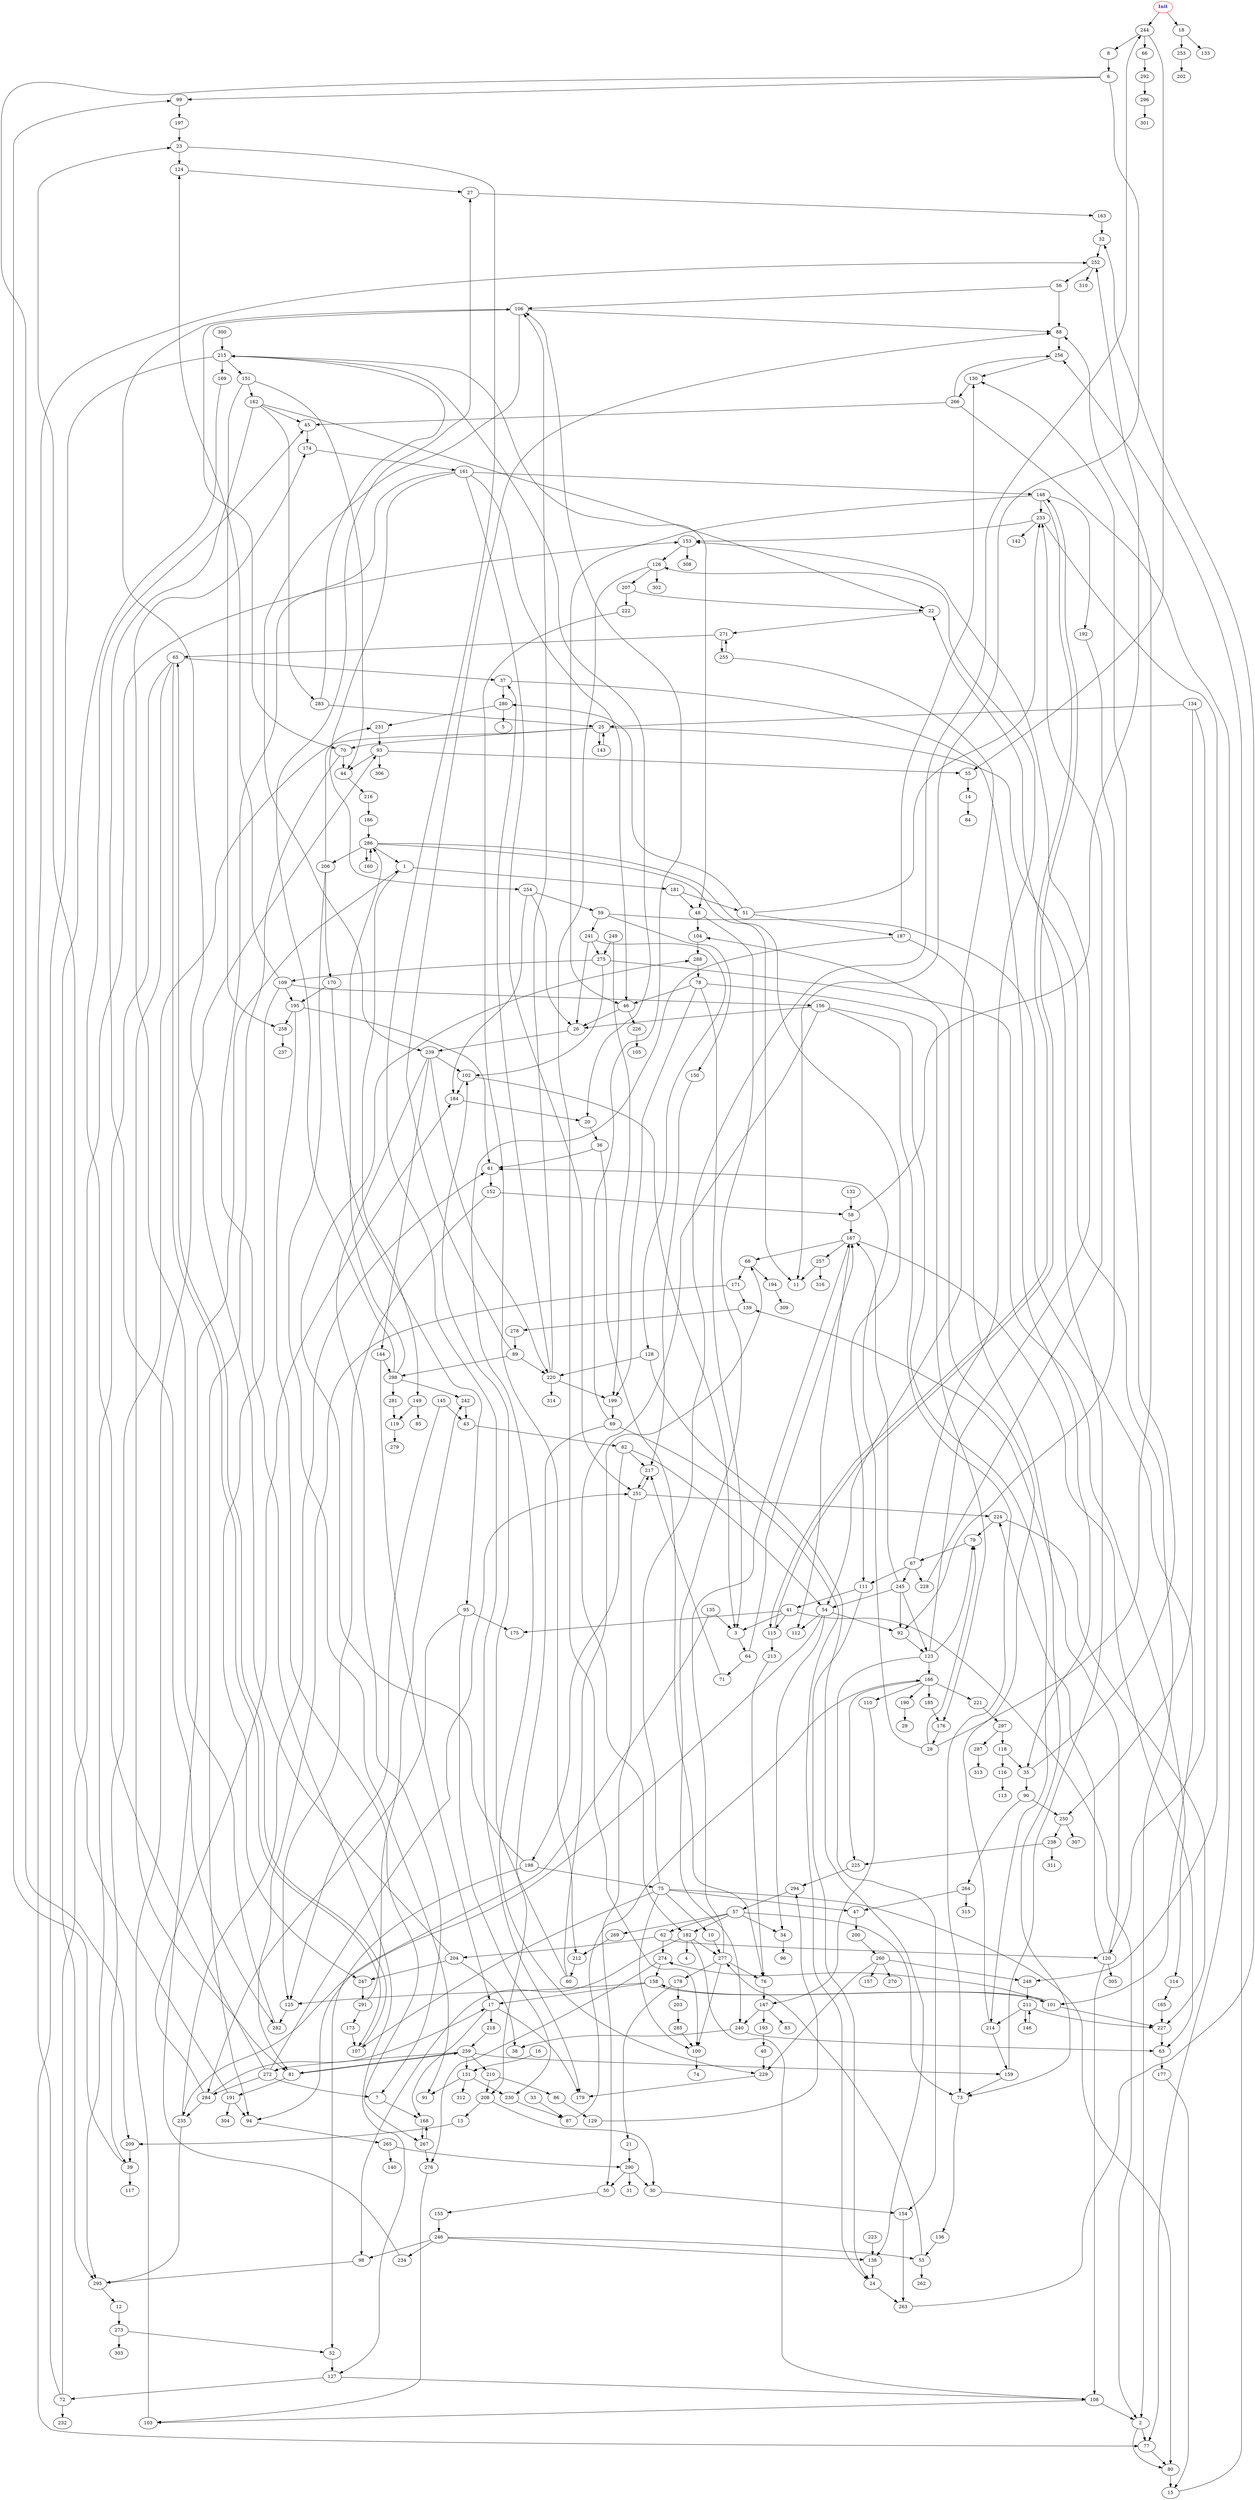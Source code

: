digraph "Perturbed Net Graph with 291 nodes" {
edge ["class"="link-class"]
"0" ["color"="red","label"=<<b>Init</b>>,"fontcolor"="#1020d0"]
"69" -> "208" ["weight"="3.0"]
"69" -> "106" ["weight"="2.0"]
"69" -> "24" ["weight"="3.0"]
"208" -> "30" ["weight"="1.0"]
"208" -> "13" ["weight"="1.0"]
"106" -> "88" ["weight"="1.0"]
"106" -> "70" ["weight"="7.0"]
"106" -> "239" ["weight"="5.0"]
"24" -> "263" ["weight"="6.0"]
"263" -> "32" ["weight"="3.0"]
"138" -> "24" ["weight"="8.0"]
"101" -> "158" ["weight"="9.0"]
"101" -> "274" ["weight"="5.0"]
"101" -> "227" ["weight"="7.0"]
"158" -> "101" ["weight"="6.0"]
"158" -> "17" ["weight"="9.0"]
"158" -> "125" ["weight"="3.0"]
"274" -> "276" ["weight"="4.0"]
"274" -> "158" ["weight"="8.0"]
"227" -> "63" ["weight"="8.0"]
"249" -> "275" ["weight"="7.0"]
"249" -> "199" ["weight"="4.0"]
"275" -> "109" ["weight"="7.0"]
"275" -> "102" ["weight"="2.0"]
"275" -> "114" ["weight"="1.0"]
"199" -> "69" ["weight"="8.0"]
"234" -> "1" ["weight"="7.0"]
"1" -> "181" ["weight"="1.0"]
"1" -> "149" ["weight"="5.0"]
"181" -> "48" ["weight"="1.0"]
"181" -> "51" ["weight"="3.0"]
"149" -> "85" ["weight"="1.0"]
"149" -> "119" ["weight"="7.0"]
"0" -> "244" ["weight"="6.0"]
"0" -> "18" ["weight"="6.0"]
"244" -> "55" ["weight"="8.0"]
"244" -> "66" ["weight"="4.0"]
"244" -> "8" ["weight"="6.0"]
"18" -> "253" ["weight"="2.0"]
"18" -> "133" ["weight"="5.0"]
"88" -> "256" ["weight"="9.0"]
"256" -> "130" ["weight"="3.0"]
"170" -> "95" ["weight"="3.0"]
"170" -> "195" ["weight"="6.0"]
"95" -> "230" ["weight"="1.0"]
"95" -> "175" ["weight"="5.0"]
"95" -> "284" ["weight"="1.0"]
"230" -> "87" ["weight"="1.0"]
"284" -> "184" ["weight"="1.0"]
"284" -> "17" ["weight"="3.0"]
"284" -> "235" ["weight"="7.0"]
"195" -> "61" ["weight"="5.0"]
"195" -> "267" ["weight"="1.0"]
"195" -> "258" ["weight"="6.0"]
"115" -> "148" ["weight"="6.0"]
"115" -> "213" ["weight"="8.0"]
"148" -> "233" ["weight"="7.0"]
"148" -> "115" ["weight"="1.0"]
"148" -> "192" ["weight"="6.0"]
"148" -> "46" ["weight"="4.0"]
"213" -> "76" ["weight"="2.0"]
"269" -> "212" ["weight"="3.0"]
"212" -> "60" ["weight"="6.0"]
"60" -> "68" ["weight"="1.0"]
"60" -> "102" ["weight"="6.0"]
"68" -> "194" ["weight"="1.0"]
"68" -> "171" ["weight"="4.0"]
"102" -> "3" ["weight"="5.0"]
"102" -> "184" ["weight"="2.0"]
"217" -> "251" ["weight"="8.0"]
"251" -> "50" ["weight"="6.0"]
"251" -> "224" ["weight"="6.0"]
"251" -> "217" ["weight"="4.0"]
"276" -> "103" ["weight"="3.0"]
"103" -> "93" ["weight"="8.0"]
"93" -> "55" ["weight"="8.0"]
"93" -> "44" ["weight"="3.0"]
"93" -> "306" ["weight"="6.0"]
"55" -> "14" ["weight"="8.0"]
"14" -> "84" ["weight"="1.0"]
"44" -> "216" ["weight"="2.0"]
"216" -> "186" ["weight"="1.0"]
"120" -> "224" ["weight"="1.0"]
"120" -> "108" ["weight"="9.0"]
"120" -> "139" ["weight"="6.0"]
"120" -> "305" ["weight"="3.0"]
"224" -> "227" ["weight"="9.0"]
"224" -> "79" ["weight"="7.0"]
"108" -> "2" ["weight"="1.0"]
"108" -> "103" ["weight"="4.0"]
"2" -> "77" ["weight"="2.0"]
"2" -> "80" ["weight"="2.0"]
"77" -> "80" ["weight"="2.0"]
"80" -> "15" ["weight"="8.0"]
"139" -> "278" ["weight"="1.0"]
"247" -> "291" ["weight"="7.0"]
"291" -> "173" ["weight"="8.0"]
"291" -> "242" ["weight"="2.0"]
"10" -> "277" ["weight"="5.0"]
"277" -> "178" ["weight"="7.0"]
"277" -> "100" ["weight"="8.0"]
"277" -> "167" ["weight"="6.0"]
"277" -> "76" ["weight"="1.0"]
"56" -> "88" ["weight"="5.0"]
"56" -> "106" ["weight"="1.0"]
"153" -> "126" ["weight"="3.0"]
"153" -> "308" ["weight"="8.0"]
"126" -> "100" ["weight"="8.0"]
"126" -> "207" ["weight"="2.0"]
"126" -> "302" ["weight"="8.0"]
"100" -> "74" ["weight"="5.0"]
"207" -> "22" ["weight"="6.0"]
"207" -> "222" ["weight"="9.0"]
"174" -> "161" ["weight"="2.0"]
"161" -> "251" ["weight"="7.0"]
"161" -> "148" ["weight"="9.0"]
"161" -> "254" ["weight"="4.0"]
"161" -> "46" ["weight"="5.0"]
"161" -> "127" ["weight"="1.0"]
"233" -> "142" ["weight"="9.0"]
"233" -> "153" ["weight"="1.0"]
"233" -> "248" ["weight"="9.0"]
"192" -> "92" ["weight"="6.0"]
"46" -> "226" ["weight"="9.0"]
"46" -> "26" ["weight"="6.0"]
"226" -> "105" ["weight"="1.0"]
"26" -> "239" ["weight"="1.0"]
"239" -> "220" ["weight"="3.0"]
"239" -> "144" ["weight"="7.0"]
"239" -> "102" ["weight"="2.0"]
"239" -> "7" ["weight"="3.0"]
"254" -> "184" ["weight"="2.0"]
"254" -> "59" ["weight"="9.0"]
"254" -> "26" ["weight"="7.0"]
"127" -> "108" ["weight"="4.0"]
"127" -> "72" ["weight"="1.0"]
"72" -> "153" ["weight"="4.0"]
"72" -> "232" ["weight"="8.0"]
"72" -> "252" ["weight"="1.0"]
"252" -> "56" ["weight"="4.0"]
"252" -> "310" ["weight"="1.0"]
"185" -> "176" ["weight"="9.0"]
"176" -> "28" ["weight"="2.0"]
"28" -> "79" ["weight"="1.0"]
"28" -> "88" ["weight"="6.0"]
"28" -> "61" ["weight"="5.0"]
"79" -> "67" ["weight"="7.0"]
"61" -> "152" ["weight"="1.0"]
"288" -> "78" ["weight"="3.0"]
"78" -> "3" ["weight"="6.0"]
"78" -> "176" ["weight"="7.0"]
"78" -> "199" ["weight"="7.0"]
"78" -> "46" ["weight"="5.0"]
"3" -> "64" ["weight"="4.0"]
"64" -> "71" ["weight"="2.0"]
"64" -> "167" ["weight"="7.0"]
"37" -> "280" ["weight"="2.0"]
"37" -> "35" ["weight"="1.0"]
"280" -> "5" ["weight"="1.0"]
"280" -> "231" ["weight"="2.0"]
"35" -> "90" ["weight"="7.0"]
"35" -> "130" ["weight"="1.0"]
"90" -> "250" ["weight"="2.0"]
"90" -> "264" ["weight"="1.0"]
"130" -> "266" ["weight"="1.0"]
"25" -> "39" ["weight"="1.0"]
"25" -> "70" ["weight"="1.0"]
"25" -> "143" ["weight"="9.0"]
"25" -> "2" ["weight"="7.0"]
"39" -> "99" ["weight"="2.0"]
"39" -> "117" ["weight"="2.0"]
"70" -> "44" ["weight"="3.0"]
"70" -> "94" ["weight"="6.0"]
"143" -> "25" ["weight"="5.0"]
"257" -> "11" ["weight"="1.0"]
"257" -> "316" ["weight"="8.0"]
"52" -> "127" ["weight"="7.0"]
"184" -> "20" ["weight"="7.0"]
"20" -> "36" ["weight"="4.0"]
"36" -> "61" ["weight"="1.0"]
"36" -> "76" ["weight"="5.0"]
"110" -> "147" ["weight"="1.0"]
"147" -> "240" ["weight"="4.0"]
"147" -> "83" ["weight"="1.0"]
"147" -> "193" ["weight"="2.0"]
"125" -> "282" ["weight"="9.0"]
"282" -> "174" ["weight"="6.0"]
"17" -> "168" ["weight"="3.0"]
"17" -> "218" ["weight"="3.0"]
"17" -> "179" ["weight"="6.0"]
"168" -> "267" ["weight"="3.0"]
"218" -> "259" ["weight"="7.0"]
"235" -> "295" ["weight"="3.0"]
"235" -> "61" ["weight"="7.0"]
"295" -> "12" ["weight"="1.0"]
"152" -> "58" ["weight"="8.0"]
"152" -> "125" ["weight"="8.0"]
"58" -> "252" ["weight"="8.0"]
"58" -> "167" ["weight"="1.0"]
"167" -> "257" ["weight"="7.0"]
"167" -> "63" ["weight"="4.0"]
"167" -> "112" ["weight"="9.0"]
"167" -> "68" ["weight"="4.0"]
"228" -> "233" ["weight"="6.0"]
"57" -> "182" ["weight"="5.0"]
"57" -> "34" ["weight"="2.0"]
"57" -> "62" ["weight"="4.0"]
"57" -> "269" ["weight"="7.0"]
"57" -> "73" ["weight"="2.0"]
"182" -> "98" ["weight"="9.0"]
"182" -> "4" ["weight"="7.0"]
"182" -> "108" ["weight"="1.0"]
"182" -> "277" ["weight"="9.0"]
"34" -> "96" ["weight"="8.0"]
"62" -> "204" ["weight"="6.0"]
"62" -> "120" ["weight"="1.0"]
"62" -> "274" ["weight"="7.0"]
"73" -> "136" ["weight"="3.0"]
"186" -> "286" ["weight"="1.0"]
"286" -> "206" ["weight"="5.0"]
"286" -> "111" ["weight"="1.0"]
"286" -> "1" ["weight"="2.0"]
"286" -> "160" ["weight"="9.0"]
"286" -> "11" ["weight"="4.0"]
"94" -> "265" ["weight"="1.0"]
"238" -> "225" ["weight"="1.0"]
"238" -> "311" ["weight"="1.0"]
"225" -> "294" ["weight"="1.0"]
"294" -> "57" ["weight"="6.0"]
"211" -> "227" ["weight"="2.0"]
"211" -> "146" ["weight"="6.0"]
"211" -> "214" ["weight"="1.0"]
"146" -> "211" ["weight"="9.0"]
"214" -> "104" ["weight"="1.0"]
"214" -> "159" ["weight"="1.0"]
"253" -> "202" ["weight"="1.0"]
"240" -> "63" ["weight"="5.0"]
"240" -> "38" ["weight"="5.0"]
"193" -> "40" ["weight"="9.0"]
"231" -> "93" ["weight"="4.0"]
"221" -> "297" ["weight"="2.0"]
"297" -> "287" ["weight"="4.0"]
"297" -> "118" ["weight"="3.0"]
"132" -> "58" ["weight"="1.0"]
"116" -> "113" ["weight"="2.0"]
"265" -> "290" ["weight"="9.0"]
"265" -> "140" ["weight"="6.0"]
"290" -> "50" ["weight"="4.0"]
"290" -> "30" ["weight"="8.0"]
"290" -> "31" ["weight"="2.0"]
"206" -> "91" ["weight"="1.0"]
"206" -> "231" ["weight"="9.0"]
"206" -> "170" ["weight"="8.0"]
"89" -> "298" ["weight"="2.0"]
"89" -> "88" ["weight"="5.0"]
"89" -> "220" ["weight"="9.0"]
"298" -> "281" ["weight"="7.0"]
"298" -> "242" ["weight"="1.0"]
"298" -> "27" ["weight"="1.0"]
"298" -> "286" ["weight"="2.0"]
"220" -> "106" ["weight"="6.0"]
"220" -> "37" ["weight"="2.0"]
"220" -> "199" ["weight"="2.0"]
"220" -> "314" ["weight"="4.0"]
"292" -> "296" ["weight"="1.0"]
"296" -> "301" ["weight"="3.0"]
"248" -> "211" ["weight"="3.0"]
"6" -> "99" ["weight"="3.0"]
"6" -> "209" ["weight"="1.0"]
"6" -> "11" ["weight"="7.0"]
"99" -> "197" ["weight"="3.0"]
"209" -> "39" ["weight"="4.0"]
"260" -> "270" ["weight"="3.0"]
"260" -> "157" ["weight"="1.0"]
"260" -> "229" ["weight"="4.0"]
"260" -> "248" ["weight"="8.0"]
"229" -> "179" ["weight"="5.0"]
"160" -> "286" ["weight"="7.0"]
"92" -> "123" ["weight"="2.0"]
"123" -> "166" ["weight"="8.0"]
"123" -> "153" ["weight"="9.0"]
"123" -> "154" ["weight"="9.0"]
"123" -> "79" ["weight"="6.0"]
"165" -> "227" ["weight"="7.0"]
"33" -> "87" ["weight"="1.0"]
"87" -> "166" ["weight"="8.0"]
"287" -> "313" ["weight"="9.0"]
"118" -> "35" ["weight"="5.0"]
"118" -> "116" ["weight"="7.0"]
"109" -> "195" ["weight"="1.0"]
"109" -> "156" ["weight"="5.0"]
"109" -> "247" ["weight"="9.0"]
"109" -> "124" ["weight"="4.0"]
"156" -> "182" ["weight"="6.0"]
"156" -> "214" ["weight"="1.0"]
"156" -> "73" ["weight"="3.0"]
"156" -> "26" ["weight"="1.0"]
"124" -> "27" ["weight"="1.0"]
"114" -> "165" ["weight"="2.0"]
"21" -> "290" ["weight"="1.0"]
"197" -> "23" ["weight"="9.0"]
"23" -> "124" ["weight"="5.0"]
"23" -> "179" ["weight"="3.0"]
"65" -> "295" ["weight"="3.0"]
"65" -> "81" ["weight"="8.0"]
"65" -> "107" ["weight"="4.0"]
"65" -> "37" ["weight"="5.0"]
"81" -> "259" ["weight"="3.0"]
"81" -> "191" ["weight"="8.0"]
"107" -> "65" ["weight"="5.0"]
"285" -> "100" ["weight"="2.0"]
"67" -> "228" ["weight"="7.0"]
"67" -> "111" ["weight"="8.0"]
"67" -> "126" ["weight"="7.0"]
"67" -> "245" ["weight"="7.0"]
"111" -> "41" ["weight"="8.0"]
"111" -> "24" ["weight"="6.0"]
"245" -> "54" ["weight"="2.0"]
"245" -> "123" ["weight"="1.0"]
"245" -> "167" ["weight"="9.0"]
"245" -> "92" ["weight"="2.0"]
"136" -> "53" ["weight"="9.0"]
"53" -> "262" ["weight"="5.0"]
"53" -> "277" ["weight"="7.0"]
"169" -> "295" ["weight"="5.0"]
"40" -> "229" ["weight"="8.0"]
"266" -> "45" ["weight"="5.0"]
"266" -> "256" ["weight"="1.0"]
"266" -> "77" ["weight"="5.0"]
"27" -> "163" ["weight"="1.0"]
"163" -> "32" ["weight"="2.0"]
"173" -> "107" ["weight"="4.0"]
"13" -> "209" ["weight"="4.0"]
"129" -> "294" ["weight"="1.0"]
"41" -> "3" ["weight"="2.0"]
"41" -> "115" ["weight"="9.0"]
"41" -> "2" ["weight"="2.0"]
"41" -> "175" ["weight"="1.0"]
"134" -> "25" ["weight"="2.0"]
"134" -> "250" ["weight"="8.0"]
"134" -> "120" ["weight"="3.0"]
"250" -> "238" ["weight"="8.0"]
"250" -> "307" ["weight"="5.0"]
"45" -> "174" ["weight"="8.0"]
"128" -> "220" ["weight"="9.0"]
"128" -> "138" ["weight"="2.0"]
"66" -> "292" ["weight"="6.0"]
"8" -> "6" ["weight"="7.0"]
"281" -> "119" ["weight"="6.0"]
"119" -> "279" ["weight"="1.0"]
"242" -> "43" ["weight"="2.0"]
"43" -> "82" ["weight"="9.0"]
"82" -> "54" ["weight"="6.0"]
"82" -> "198" ["weight"="7.0"]
"82" -> "217" ["weight"="2.0"]
"166" -> "190" ["weight"="5.0"]
"166" -> "221" ["weight"="8.0"]
"166" -> "185" ["weight"="7.0"]
"166" -> "225" ["weight"="1.0"]
"166" -> "110" ["weight"="2.0"]
"190" -> "29" ["weight"="6.0"]
"264" -> "315" ["weight"="2.0"]
"264" -> "47" ["weight"="4.0"]
"47" -> "200" ["weight"="5.0"]
"200" -> "260" ["weight"="1.0"]
"32" -> "252" ["weight"="2.0"]
"71" -> "217" ["weight"="9.0"]
"191" -> "23" ["weight"="2.0"]
"191" -> "94" ["weight"="9.0"]
"191" -> "304" ["weight"="1.0"]
"22" -> "271" ["weight"="4.0"]
"271" -> "255" ["weight"="6.0"]
"271" -> "65" ["weight"="7.0"]
"59" -> "241" ["weight"="2.0"]
"59" -> "101" ["weight"="7.0"]
"59" -> "150" ["weight"="1.0"]
"241" -> "275" ["weight"="4.0"]
"241" -> "128" ["weight"="8.0"]
"241" -> "26" ["weight"="5.0"]
"150" -> "217" ["weight"="1.0"]
"204" -> "106" ["weight"="1.0"]
"204" -> "38" ["weight"="4.0"]
"204" -> "247" ["weight"="2.0"]
"259" -> "81" ["weight"="4.0"]
"259" -> "210" ["weight"="9.0"]
"259" -> "131" ["weight"="7.0"]
"259" -> "159" ["weight"="1.0"]
"259" -> "272" ["weight"="1.0"]
"210" -> "208" ["weight"="1.0"]
"210" -> "86" ["weight"="2.0"]
"30" -> "154" ["weight"="2.0"]
"154" -> "263" ["weight"="8.0"]
"86" -> "129" ["weight"="2.0"]
"131" -> "230" ["weight"="6.0"]
"131" -> "312" ["weight"="4.0"]
"131" -> "91" ["weight"="1.0"]
"159" -> "22" ["weight"="8.0"]
"159" -> "73" ["weight"="4.0"]
"272" -> "284" ["weight"="1.0"]
"272" -> "251" ["weight"="1.0"]
"272" -> "45" ["weight"="1.0"]
"272" -> "7" ["weight"="1.0"]
"12" -> "273" ["weight"="9.0"]
"273" -> "303" ["weight"="9.0"]
"273" -> "52" ["weight"="1.0"]
"54" -> "112" ["weight"="2.0"]
"54" -> "34" ["weight"="5.0"]
"54" -> "92" ["weight"="7.0"]
"54" -> "235" ["weight"="1.0"]
"144" -> "298" ["weight"="1.0"]
"144" -> "17" ["weight"="7.0"]
"48" -> "240" ["weight"="3.0"]
"48" -> "104" ["weight"="9.0"]
"104" -> "288" ["weight"="4.0"]
"51" -> "280" ["weight"="8.0"]
"51" -> "233" ["weight"="5.0"]
"51" -> "187" ["weight"="1.0"]
"187" -> "130" ["weight"="4.0"]
"187" -> "229" ["weight"="1.0"]
"187" -> "73" ["weight"="2.0"]
"76" -> "147" ["weight"="9.0"]
"7" -> "168" ["weight"="3.0"]
"63" -> "177" ["weight"="7.0"]
"177" -> "15" ["weight"="1.0"]
"194" -> "309" ["weight"="5.0"]
"171" -> "81" ["weight"="1.0"]
"171" -> "139" ["weight"="1.0"]
"98" -> "295" ["weight"="4.0"]
"255" -> "54" ["weight"="2.0"]
"255" -> "271" ["weight"="3.0"]
"155" -> "246" ["weight"="7.0"]
"246" -> "98" ["weight"="5.0"]
"246" -> "138" ["weight"="3.0"]
"246" -> "53" ["weight"="6.0"]
"246" -> "234" ["weight"="9.0"]
"198" -> "288" ["weight"="1.0"]
"198" -> "75" ["weight"="2.0"]
"198" -> "52" ["weight"="9.0"]
"75" -> "244" ["weight"="9.0"]
"75" -> "100" ["weight"="5.0"]
"75" -> "107" ["weight"="2.0"]
"75" -> "10" ["weight"="4.0"]
"75" -> "47" ["weight"="7.0"]
"75" -> "80" ["weight"="4.0"]
"50" -> "155" ["weight"="3.0"]
"278" -> "89" ["weight"="1.0"]
"223" -> "138" ["weight"="2.0"]
"135" -> "94" ["weight"="9.0"]
"135" -> "3" ["weight"="2.0"]
"267" -> "168" ["weight"="4.0"]
"267" -> "276" ["weight"="6.0"]
"15" -> "256" ["weight"="2.0"]
"162" -> "282" ["weight"="1.0"]
"162" -> "283" ["weight"="1.0"]
"162" -> "45" ["weight"="1.0"]
"162" -> "22" ["weight"="4.0"]
"283" -> "215" ["weight"="1.0"]
"283" -> "25" ["weight"="6.0"]
"145" -> "43" ["weight"="7.0"]
"145" -> "125" ["weight"="9.0"]
"16" -> "131" ["weight"="9.0"]
"203" -> "285" ["weight"="6.0"]
"258" -> "237" ["weight"="8.0"]
"222" -> "212" ["weight"="8.0"]
"151" -> "162" ["weight"="7.0"]
"151" -> "44" ["weight"="1.0"]
"151" -> "258" ["weight"="9.0"]
"300" -> "215" ["weight"="6.0"]
"215" -> "20" ["weight"="5.0"]
"215" -> "151" ["weight"="7.0"]
"215" -> "48" ["weight"="3.0"]
"215" -> "77" ["weight"="9.0"]
"215" -> "169" ["weight"="9.0"]
"178" -> "21" ["weight"="1.0"]
"178" -> "203" ["weight"="5.0"]
}